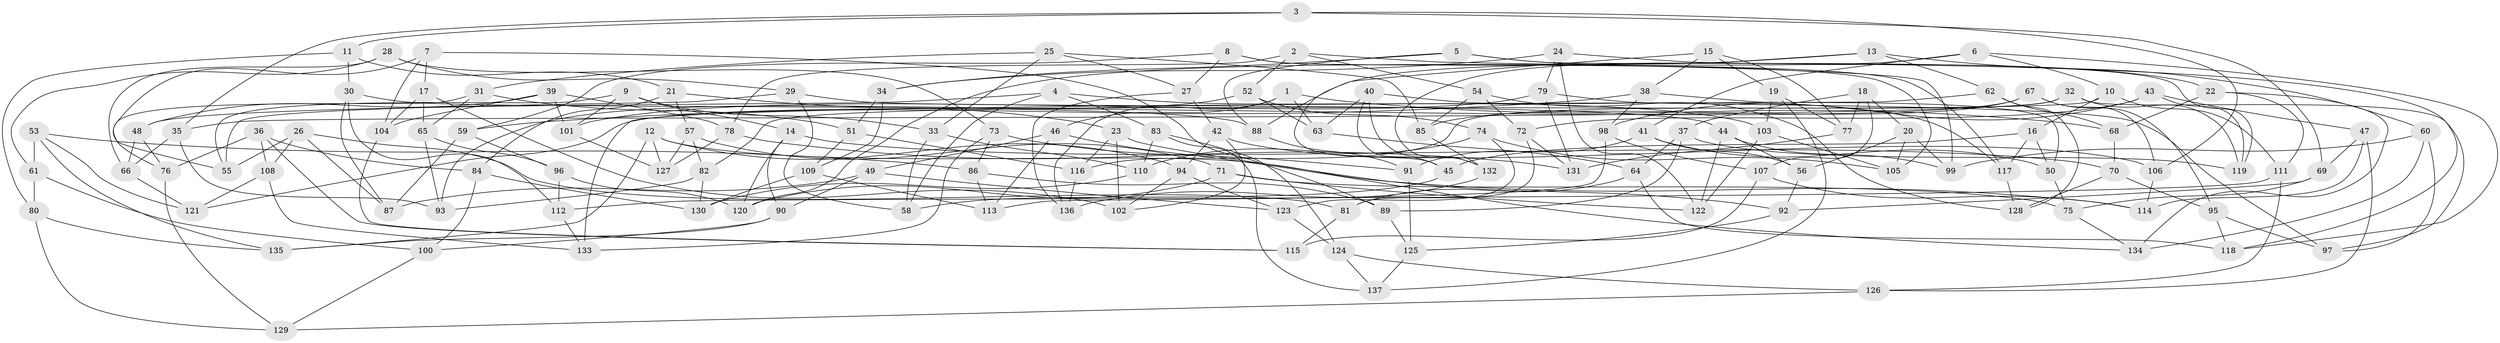// Generated by graph-tools (version 1.1) at 2025/58/03/09/25 04:58:29]
// undirected, 137 vertices, 274 edges
graph export_dot {
graph [start="1"]
  node [color=gray90,style=filled];
  1;
  2;
  3;
  4;
  5;
  6;
  7;
  8;
  9;
  10;
  11;
  12;
  13;
  14;
  15;
  16;
  17;
  18;
  19;
  20;
  21;
  22;
  23;
  24;
  25;
  26;
  27;
  28;
  29;
  30;
  31;
  32;
  33;
  34;
  35;
  36;
  37;
  38;
  39;
  40;
  41;
  42;
  43;
  44;
  45;
  46;
  47;
  48;
  49;
  50;
  51;
  52;
  53;
  54;
  55;
  56;
  57;
  58;
  59;
  60;
  61;
  62;
  63;
  64;
  65;
  66;
  67;
  68;
  69;
  70;
  71;
  72;
  73;
  74;
  75;
  76;
  77;
  78;
  79;
  80;
  81;
  82;
  83;
  84;
  85;
  86;
  87;
  88;
  89;
  90;
  91;
  92;
  93;
  94;
  95;
  96;
  97;
  98;
  99;
  100;
  101;
  102;
  103;
  104;
  105;
  106;
  107;
  108;
  109;
  110;
  111;
  112;
  113;
  114;
  115;
  116;
  117;
  118;
  119;
  120;
  121;
  122;
  123;
  124;
  125;
  126;
  127;
  128;
  129;
  130;
  131;
  132;
  133;
  134;
  135;
  136;
  137;
  1 -- 63;
  1 -- 136;
  1 -- 46;
  1 -- 68;
  2 -- 78;
  2 -- 99;
  2 -- 54;
  2 -- 52;
  3 -- 69;
  3 -- 35;
  3 -- 106;
  3 -- 11;
  4 -- 48;
  4 -- 58;
  4 -- 103;
  4 -- 83;
  5 -- 34;
  5 -- 88;
  5 -- 119;
  5 -- 22;
  6 -- 118;
  6 -- 132;
  6 -- 41;
  6 -- 10;
  7 -- 104;
  7 -- 17;
  7 -- 55;
  7 -- 89;
  8 -- 27;
  8 -- 105;
  8 -- 59;
  8 -- 117;
  9 -- 14;
  9 -- 33;
  9 -- 55;
  9 -- 101;
  10 -- 16;
  10 -- 111;
  10 -- 82;
  11 -- 21;
  11 -- 30;
  11 -- 80;
  12 -- 135;
  12 -- 114;
  12 -- 94;
  12 -- 127;
  13 -- 62;
  13 -- 88;
  13 -- 60;
  13 -- 120;
  14 -- 90;
  14 -- 70;
  14 -- 120;
  15 -- 19;
  15 -- 38;
  15 -- 77;
  15 -- 45;
  16 -- 117;
  16 -- 45;
  16 -- 50;
  17 -- 65;
  17 -- 102;
  17 -- 104;
  18 -- 20;
  18 -- 107;
  18 -- 37;
  18 -- 77;
  19 -- 103;
  19 -- 137;
  19 -- 77;
  20 -- 99;
  20 -- 105;
  20 -- 56;
  21 -- 23;
  21 -- 84;
  21 -- 57;
  22 -- 68;
  22 -- 111;
  22 -- 134;
  23 -- 102;
  23 -- 116;
  23 -- 92;
  24 -- 122;
  24 -- 118;
  24 -- 34;
  24 -- 79;
  25 -- 31;
  25 -- 33;
  25 -- 27;
  25 -- 85;
  26 -- 108;
  26 -- 87;
  26 -- 55;
  26 -- 81;
  27 -- 42;
  27 -- 136;
  28 -- 73;
  28 -- 61;
  28 -- 29;
  28 -- 66;
  29 -- 44;
  29 -- 58;
  29 -- 55;
  30 -- 87;
  30 -- 112;
  30 -- 88;
  31 -- 65;
  31 -- 76;
  31 -- 51;
  32 -- 116;
  32 -- 97;
  32 -- 35;
  32 -- 119;
  33 -- 110;
  33 -- 58;
  34 -- 51;
  34 -- 109;
  35 -- 93;
  35 -- 66;
  36 -- 76;
  36 -- 115;
  36 -- 108;
  36 -- 84;
  37 -- 64;
  37 -- 119;
  37 -- 89;
  38 -- 50;
  38 -- 59;
  38 -- 98;
  39 -- 101;
  39 -- 104;
  39 -- 78;
  39 -- 48;
  40 -- 132;
  40 -- 63;
  40 -- 45;
  40 -- 117;
  41 -- 56;
  41 -- 91;
  41 -- 50;
  42 -- 106;
  42 -- 94;
  42 -- 102;
  43 -- 47;
  43 -- 119;
  43 -- 72;
  43 -- 98;
  44 -- 56;
  44 -- 122;
  44 -- 99;
  45 -- 58;
  46 -- 113;
  46 -- 49;
  46 -- 134;
  47 -- 69;
  47 -- 126;
  47 -- 114;
  48 -- 76;
  48 -- 66;
  49 -- 90;
  49 -- 123;
  49 -- 87;
  50 -- 75;
  51 -- 116;
  51 -- 109;
  52 -- 74;
  52 -- 93;
  52 -- 63;
  53 -- 135;
  53 -- 86;
  53 -- 121;
  53 -- 61;
  54 -- 85;
  54 -- 128;
  54 -- 72;
  56 -- 92;
  57 -- 82;
  57 -- 71;
  57 -- 127;
  59 -- 87;
  59 -- 96;
  60 -- 99;
  60 -- 97;
  60 -- 134;
  61 -- 100;
  61 -- 80;
  62 -- 68;
  62 -- 128;
  62 -- 133;
  63 -- 64;
  64 -- 81;
  64 -- 118;
  65 -- 93;
  65 -- 96;
  66 -- 121;
  67 -- 106;
  67 -- 85;
  67 -- 121;
  67 -- 95;
  68 -- 70;
  69 -- 75;
  69 -- 92;
  70 -- 128;
  70 -- 95;
  71 -- 75;
  71 -- 120;
  71 -- 122;
  72 -- 81;
  72 -- 131;
  73 -- 86;
  73 -- 91;
  73 -- 133;
  74 -- 105;
  74 -- 110;
  74 -- 123;
  75 -- 134;
  76 -- 129;
  77 -- 131;
  78 -- 131;
  78 -- 127;
  79 -- 131;
  79 -- 101;
  79 -- 97;
  80 -- 135;
  80 -- 129;
  81 -- 115;
  82 -- 93;
  82 -- 130;
  83 -- 137;
  83 -- 110;
  83 -- 124;
  84 -- 130;
  84 -- 100;
  85 -- 132;
  86 -- 113;
  86 -- 89;
  88 -- 91;
  89 -- 125;
  90 -- 135;
  90 -- 100;
  91 -- 125;
  92 -- 125;
  94 -- 102;
  94 -- 123;
  95 -- 118;
  95 -- 97;
  96 -- 120;
  96 -- 112;
  98 -- 107;
  98 -- 113;
  100 -- 129;
  101 -- 127;
  103 -- 122;
  103 -- 105;
  104 -- 115;
  106 -- 114;
  107 -- 114;
  107 -- 115;
  108 -- 121;
  108 -- 133;
  109 -- 130;
  109 -- 113;
  110 -- 130;
  111 -- 126;
  111 -- 112;
  112 -- 133;
  116 -- 136;
  117 -- 128;
  123 -- 124;
  124 -- 126;
  124 -- 137;
  125 -- 137;
  126 -- 129;
  132 -- 136;
}
